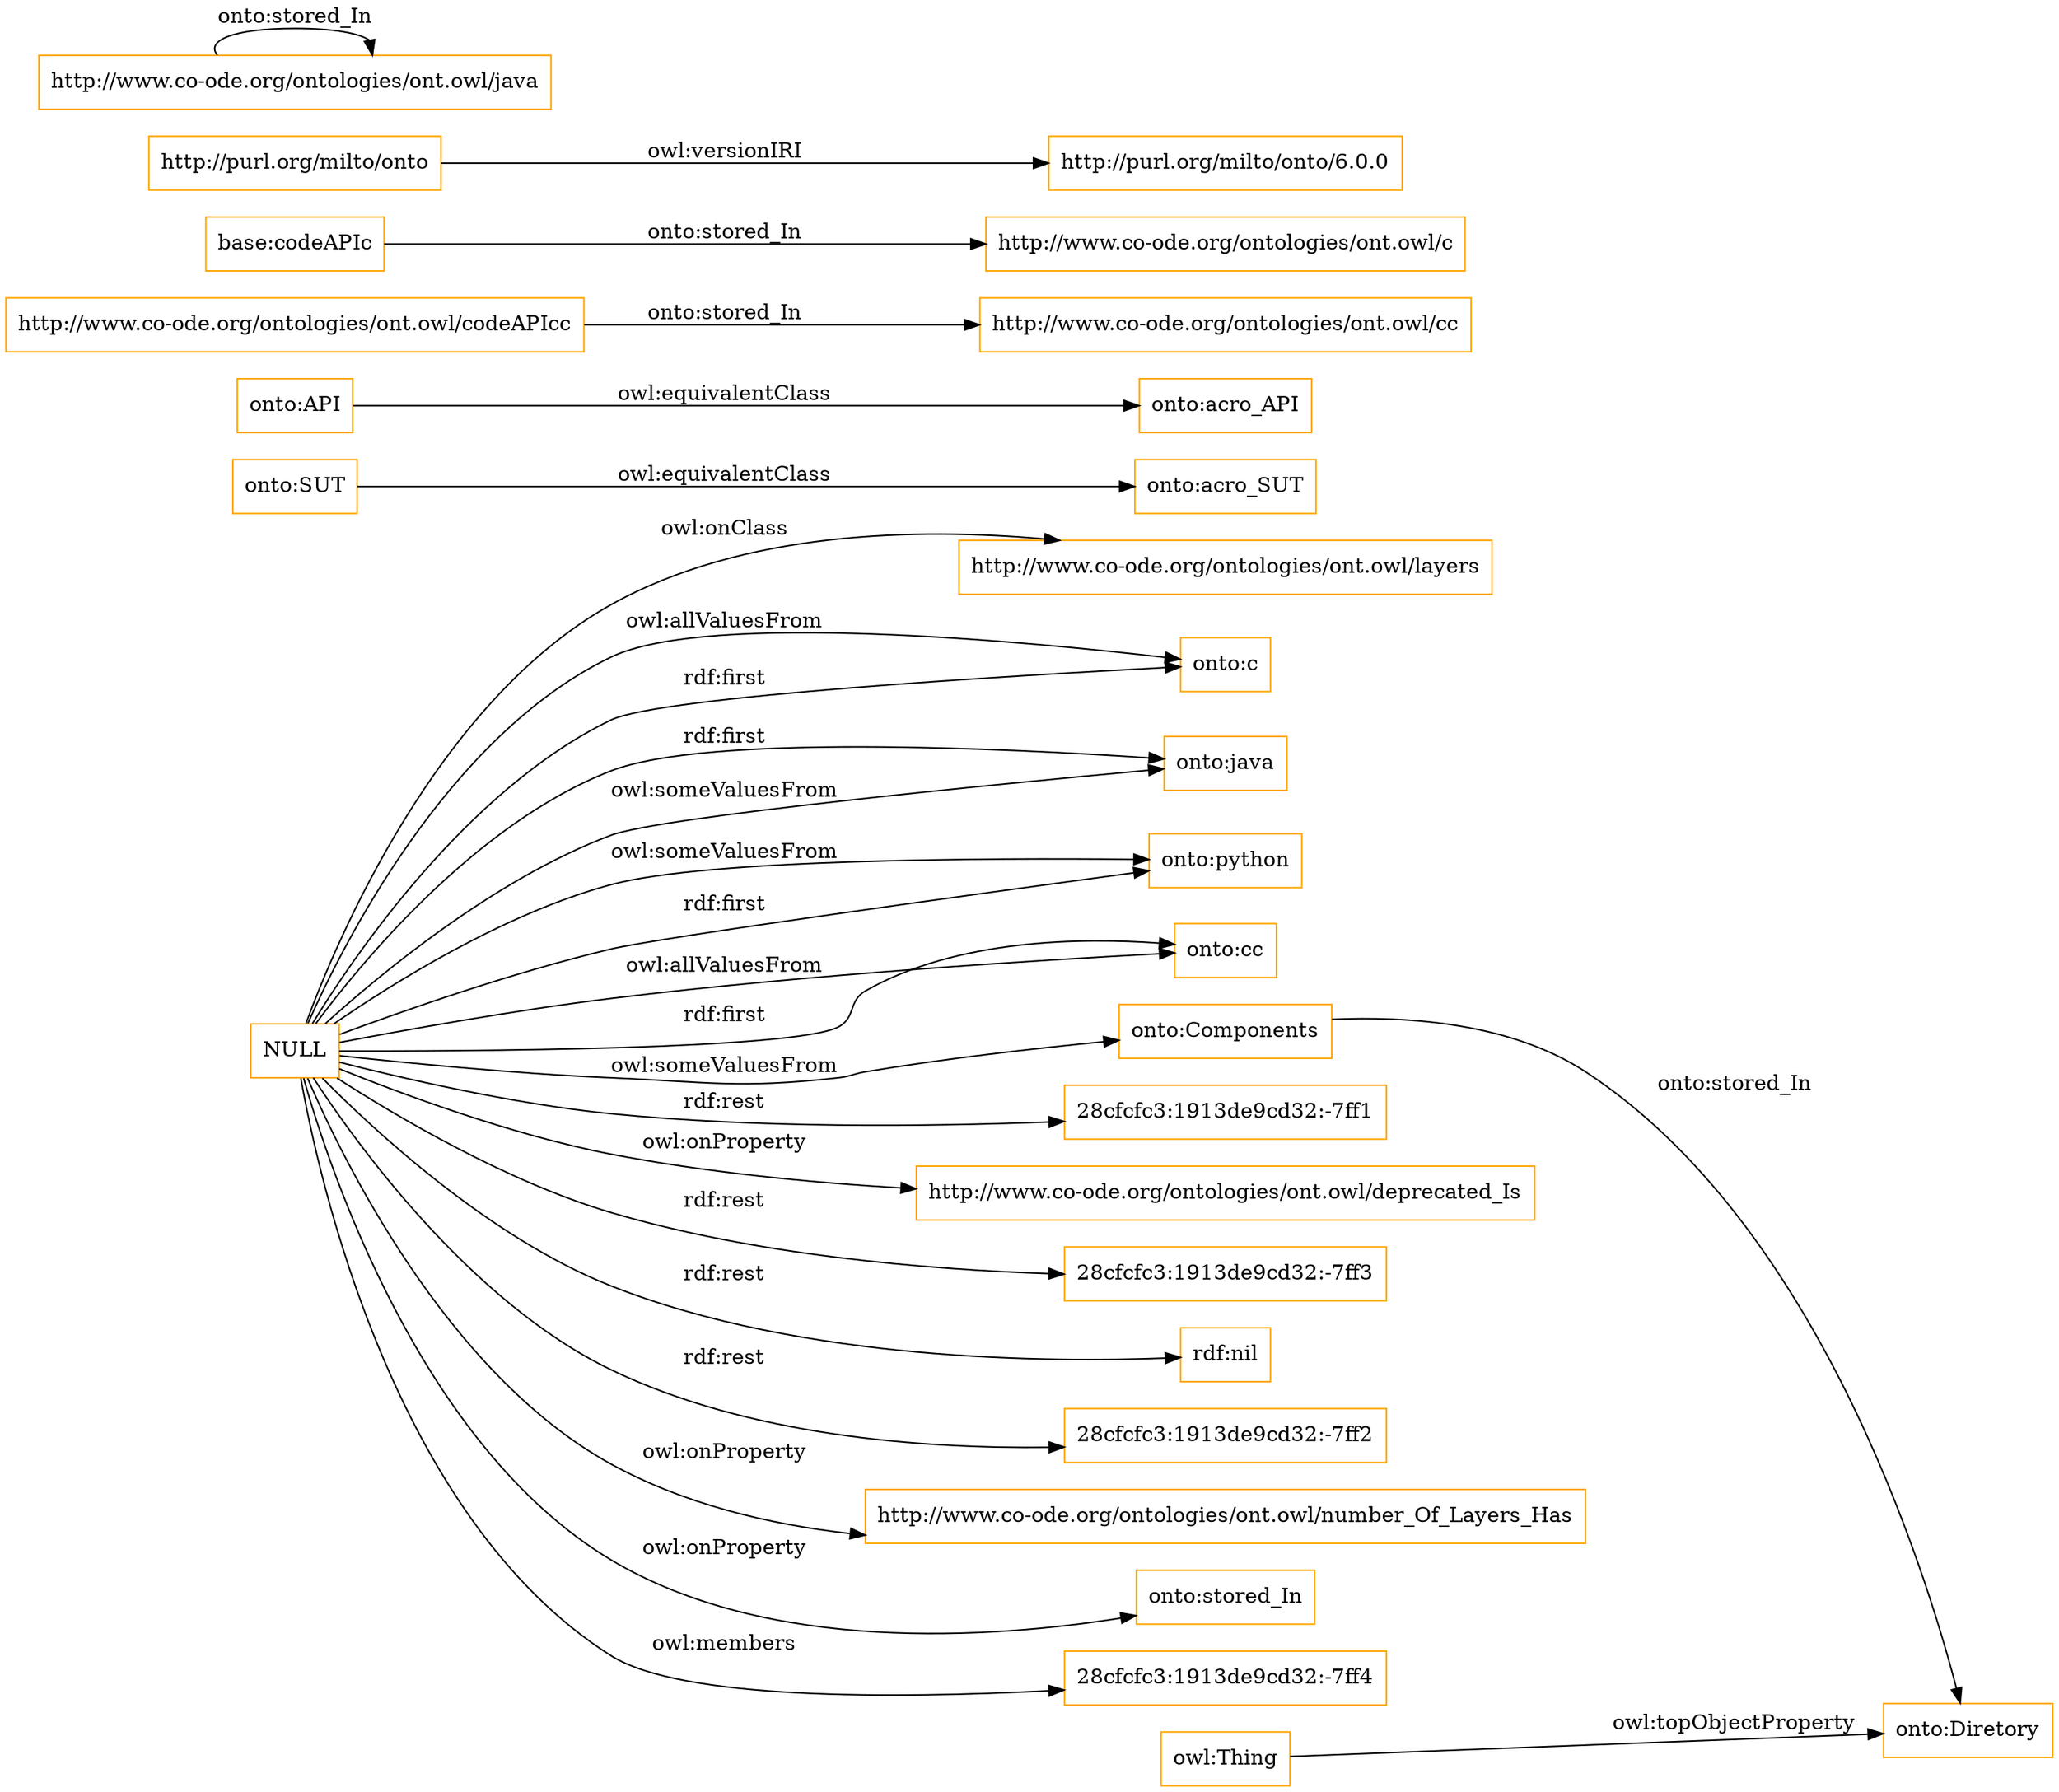 digraph ar2dtool_diagram { 
rankdir=LR;
size="1501"
node [shape = rectangle, color="orange"]; "http://www.co-ode.org/ontologies/ont.owl/layers" "onto:c" "onto:Diretory" "onto:java" "onto:python" "onto:SUT" "onto:acro_SUT" "onto:acro_API" "onto:API" "onto:cc" "onto:Components" ; /*classes style*/
	"http://www.co-ode.org/ontologies/ont.owl/codeAPIcc" -> "http://www.co-ode.org/ontologies/ont.owl/cc" [ label = "onto:stored_In" ];
	"base:codeAPIc" -> "http://www.co-ode.org/ontologies/ont.owl/c" [ label = "onto:stored_In" ];
	"http://purl.org/milto/onto" -> "http://purl.org/milto/onto/6.0.0" [ label = "owl:versionIRI" ];
	"onto:SUT" -> "onto:acro_SUT" [ label = "owl:equivalentClass" ];
	"onto:API" -> "onto:acro_API" [ label = "owl:equivalentClass" ];
	"http://www.co-ode.org/ontologies/ont.owl/java" -> "http://www.co-ode.org/ontologies/ont.owl/java" [ label = "onto:stored_In" ];
	"NULL" -> "28cfcfc3:1913de9cd32:-7ff1" [ label = "rdf:rest" ];
	"NULL" -> "http://www.co-ode.org/ontologies/ont.owl/deprecated_Is" [ label = "owl:onProperty" ];
	"NULL" -> "onto:c" [ label = "owl:allValuesFrom" ];
	"NULL" -> "onto:java" [ label = "rdf:first" ];
	"NULL" -> "http://www.co-ode.org/ontologies/ont.owl/layers" [ label = "owl:onClass" ];
	"NULL" -> "28cfcfc3:1913de9cd32:-7ff3" [ label = "rdf:rest" ];
	"NULL" -> "onto:java" [ label = "owl:someValuesFrom" ];
	"NULL" -> "onto:python" [ label = "owl:someValuesFrom" ];
	"NULL" -> "onto:python" [ label = "rdf:first" ];
	"NULL" -> "onto:cc" [ label = "owl:allValuesFrom" ];
	"NULL" -> "rdf:nil" [ label = "rdf:rest" ];
	"NULL" -> "28cfcfc3:1913de9cd32:-7ff2" [ label = "rdf:rest" ];
	"NULL" -> "onto:Components" [ label = "owl:someValuesFrom" ];
	"NULL" -> "onto:c" [ label = "rdf:first" ];
	"NULL" -> "http://www.co-ode.org/ontologies/ont.owl/number_Of_Layers_Has" [ label = "owl:onProperty" ];
	"NULL" -> "onto:stored_In" [ label = "owl:onProperty" ];
	"NULL" -> "28cfcfc3:1913de9cd32:-7ff4" [ label = "owl:members" ];
	"NULL" -> "onto:cc" [ label = "rdf:first" ];
	"onto:Components" -> "onto:Diretory" [ label = "onto:stored_In" ];
	"owl:Thing" -> "onto:Diretory" [ label = "owl:topObjectProperty" ];

}
